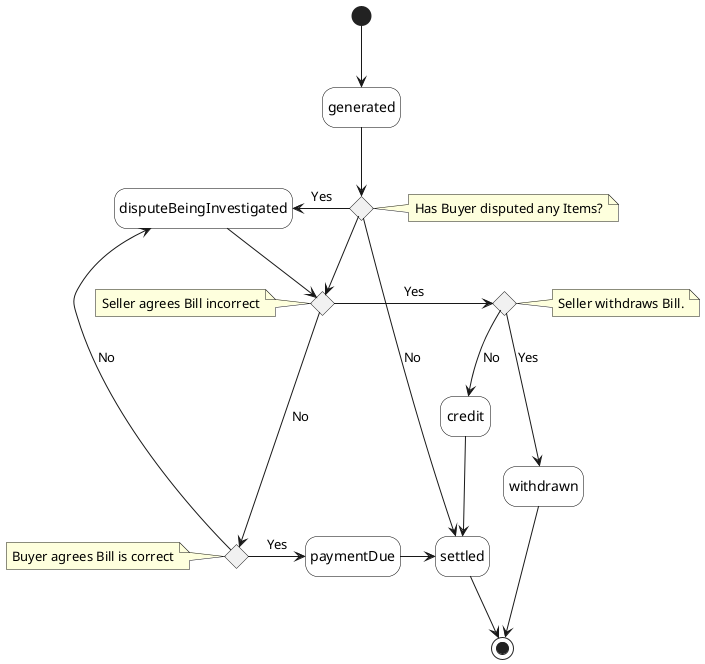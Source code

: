 @startuml

'skinparam nodesep 10'
'skinparam ranksep 20'

skinparam state {
    BackgroundColor White
    BorderColor Black
}
hide empty description

'''decisions'''
state Disputed <<choice>>: 
note right of Disputed : Has Buyer disputed any Items? 

'''decisions'''
state Agree <<choice>> 
note left of Agree : Seller agrees Bill incorrect

'''decisions'''
state Buyer_Agree <<choice>>
note left of Buyer_Agree : Buyer agrees Bill is correct 


'''decisions'''
state Withdraws <<choice>> 
note right of Withdraws : Seller withdraws Bill.  

''' diagram'''
[*] -d-> generated
generated -d-> Disputed
Disputed -l-> disputeBeingInvestigated: Yes
Disputed -r-> settled: No
Disputed -d->Agree
disputeBeingInvestigated -d-> Agree
Agree -r->Withdraws: Yes
Withdraws -d-> withdrawn: Yes
Withdraws -d-> credit: No
Agree -d--> Buyer_Agree: No
Buyer_Agree -r--->paymentDue : Yes
Buyer_Agree -r-> disputeBeingInvestigated : No
withdrawn -r->[*]
settled -d-> [*]
paymentDue -r->settled
credit -d->settled

 
@enduml